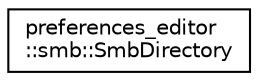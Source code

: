 digraph "Graphical Class Hierarchy"
{
 // LATEX_PDF_SIZE
  edge [fontname="Helvetica",fontsize="10",labelfontname="Helvetica",labelfontsize="10"];
  node [fontname="Helvetica",fontsize="10",shape=record];
  rankdir="LR";
  Node0 [label="preferences_editor\l::smb::SmbDirectory",height=0.2,width=0.4,color="black", fillcolor="white", style="filled",URL="$classpreferences__editor_1_1smb_1_1_smb_directory.html",tooltip=" "];
}
